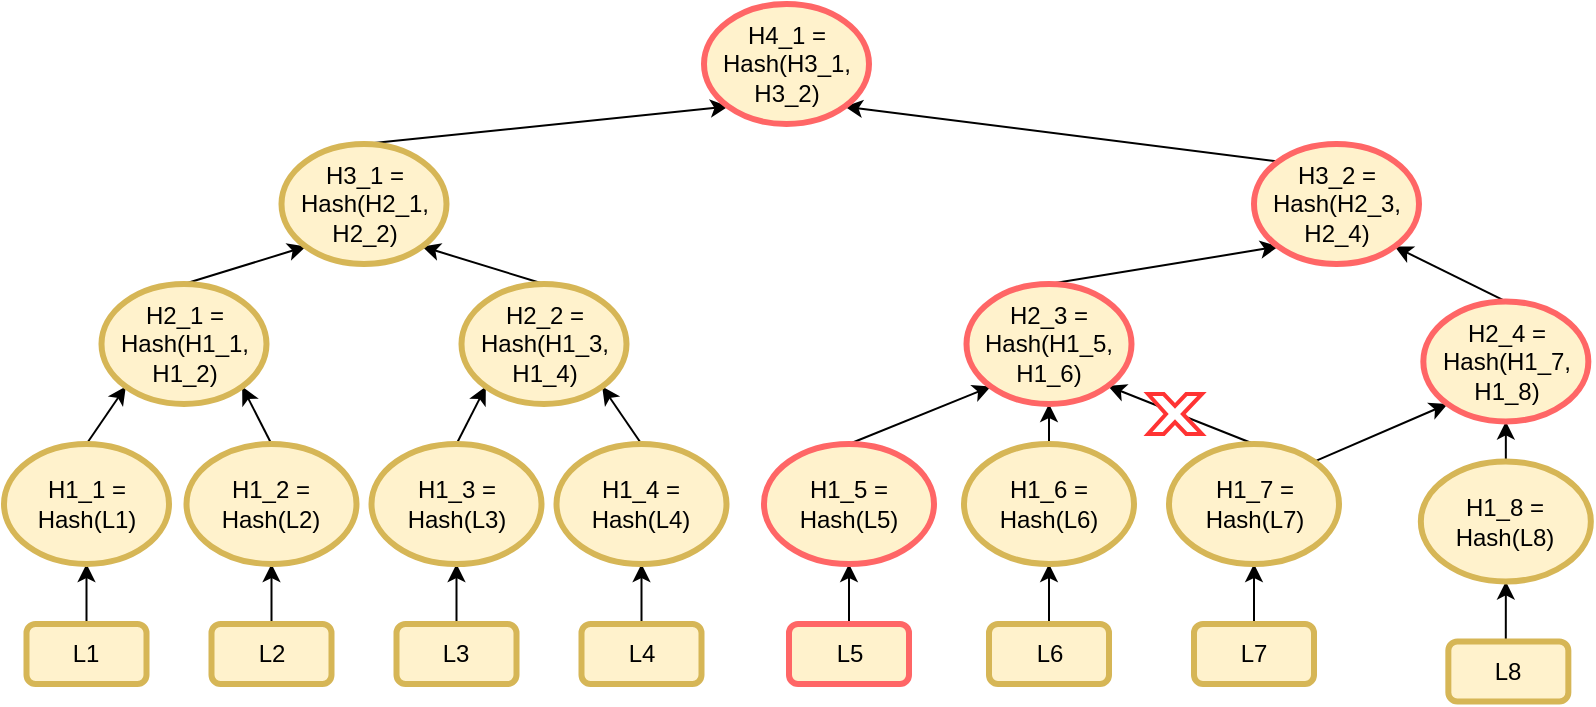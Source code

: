<mxfile version="15.1.4" type="github"><diagram id="k1nF03zysGhd_CwNFc21" name="Page-1"><mxGraphModel dx="1773" dy="645" grid="1" gridSize="10" guides="1" tooltips="1" connect="1" arrows="1" fold="1" page="1" pageScale="1" pageWidth="827" pageHeight="1169" math="0" shadow="0"><root><mxCell id="0"/><mxCell id="1" parent="0"/><mxCell id="WyS34W7af3J4gwOdOwOQ-30" style="edgeStyle=orthogonalEdgeStyle;rounded=0;orthogonalLoop=1;jettySize=auto;html=1;exitX=0.5;exitY=0;exitDx=0;exitDy=0;entryX=0.5;entryY=1;entryDx=0;entryDy=0;" edge="1" parent="1" source="WyS34W7af3J4gwOdOwOQ-3" target="WyS34W7af3J4gwOdOwOQ-20"><mxGeometry relative="1" as="geometry"/></mxCell><mxCell id="WyS34W7af3J4gwOdOwOQ-3" value="L1" style="rounded=1;whiteSpace=wrap;html=1;fillColor=#fff2cc;strokeColor=#d6b656;strokeWidth=3;" vertex="1" parent="1"><mxGeometry x="11.25" y="370" width="60" height="30" as="geometry"/></mxCell><mxCell id="WyS34W7af3J4gwOdOwOQ-31" style="edgeStyle=orthogonalEdgeStyle;rounded=0;orthogonalLoop=1;jettySize=auto;html=1;exitX=0.5;exitY=0;exitDx=0;exitDy=0;entryX=0.5;entryY=1;entryDx=0;entryDy=0;" edge="1" parent="1" source="WyS34W7af3J4gwOdOwOQ-4" target="WyS34W7af3J4gwOdOwOQ-21"><mxGeometry relative="1" as="geometry"/></mxCell><mxCell id="WyS34W7af3J4gwOdOwOQ-4" value="L2" style="rounded=1;whiteSpace=wrap;html=1;fillColor=#fff2cc;strokeColor=#d6b656;strokeWidth=3;" vertex="1" parent="1"><mxGeometry x="103.75" y="370" width="60" height="30" as="geometry"/></mxCell><mxCell id="WyS34W7af3J4gwOdOwOQ-32" style="edgeStyle=orthogonalEdgeStyle;rounded=0;orthogonalLoop=1;jettySize=auto;html=1;exitX=0.5;exitY=0;exitDx=0;exitDy=0;entryX=0.5;entryY=1;entryDx=0;entryDy=0;" edge="1" parent="1" source="WyS34W7af3J4gwOdOwOQ-5" target="WyS34W7af3J4gwOdOwOQ-22"><mxGeometry relative="1" as="geometry"/></mxCell><mxCell id="WyS34W7af3J4gwOdOwOQ-5" value="L3" style="rounded=1;whiteSpace=wrap;html=1;fillColor=#fff2cc;strokeColor=#d6b656;strokeWidth=3;" vertex="1" parent="1"><mxGeometry x="196.25" y="370" width="60" height="30" as="geometry"/></mxCell><mxCell id="WyS34W7af3J4gwOdOwOQ-33" style="edgeStyle=orthogonalEdgeStyle;rounded=0;orthogonalLoop=1;jettySize=auto;html=1;exitX=0.5;exitY=0;exitDx=0;exitDy=0;entryX=0.5;entryY=1;entryDx=0;entryDy=0;" edge="1" parent="1" source="WyS34W7af3J4gwOdOwOQ-6" target="WyS34W7af3J4gwOdOwOQ-23"><mxGeometry relative="1" as="geometry"/></mxCell><mxCell id="WyS34W7af3J4gwOdOwOQ-6" value="L4" style="rounded=1;whiteSpace=wrap;html=1;fillColor=#fff2cc;strokeColor=#d6b656;strokeWidth=3;" vertex="1" parent="1"><mxGeometry x="288.75" y="370" width="60" height="30" as="geometry"/></mxCell><mxCell id="WyS34W7af3J4gwOdOwOQ-34" style="edgeStyle=orthogonalEdgeStyle;rounded=0;orthogonalLoop=1;jettySize=auto;html=1;exitX=0.5;exitY=0;exitDx=0;exitDy=0;entryX=0.5;entryY=1;entryDx=0;entryDy=0;" edge="1" parent="1" source="WyS34W7af3J4gwOdOwOQ-7" target="WyS34W7af3J4gwOdOwOQ-24"><mxGeometry relative="1" as="geometry"/></mxCell><mxCell id="WyS34W7af3J4gwOdOwOQ-7" value="L5" style="rounded=1;whiteSpace=wrap;html=1;fillColor=#fff2cc;strokeWidth=3;strokeColor=#FF6666;" vertex="1" parent="1"><mxGeometry x="392.5" y="370" width="60" height="30" as="geometry"/></mxCell><mxCell id="WyS34W7af3J4gwOdOwOQ-35" style="edgeStyle=orthogonalEdgeStyle;rounded=0;orthogonalLoop=1;jettySize=auto;html=1;exitX=0.5;exitY=0;exitDx=0;exitDy=0;entryX=0.5;entryY=1;entryDx=0;entryDy=0;" edge="1" parent="1" source="WyS34W7af3J4gwOdOwOQ-8" target="WyS34W7af3J4gwOdOwOQ-25"><mxGeometry relative="1" as="geometry"/></mxCell><mxCell id="WyS34W7af3J4gwOdOwOQ-8" value="L6" style="rounded=1;whiteSpace=wrap;html=1;fillColor=#fff2cc;strokeColor=#d6b656;strokeWidth=3;" vertex="1" parent="1"><mxGeometry x="492.5" y="370" width="60" height="30" as="geometry"/></mxCell><mxCell id="WyS34W7af3J4gwOdOwOQ-36" style="edgeStyle=orthogonalEdgeStyle;rounded=0;orthogonalLoop=1;jettySize=auto;html=1;exitX=0.5;exitY=0;exitDx=0;exitDy=0;entryX=0.5;entryY=1;entryDx=0;entryDy=0;" edge="1" parent="1" source="WyS34W7af3J4gwOdOwOQ-9" target="WyS34W7af3J4gwOdOwOQ-26"><mxGeometry relative="1" as="geometry"/></mxCell><mxCell id="WyS34W7af3J4gwOdOwOQ-9" value="L7" style="rounded=1;whiteSpace=wrap;html=1;fillColor=#fff2cc;strokeColor=#d6b656;strokeWidth=3;" vertex="1" parent="1"><mxGeometry x="595" y="370" width="60" height="30" as="geometry"/></mxCell><mxCell id="WyS34W7af3J4gwOdOwOQ-37" style="edgeStyle=orthogonalEdgeStyle;rounded=0;orthogonalLoop=1;jettySize=auto;html=1;exitX=0.5;exitY=0;exitDx=0;exitDy=0;entryX=0.5;entryY=1;entryDx=0;entryDy=0;" edge="1" parent="1" source="WyS34W7af3J4gwOdOwOQ-10" target="WyS34W7af3J4gwOdOwOQ-27"><mxGeometry relative="1" as="geometry"/></mxCell><mxCell id="WyS34W7af3J4gwOdOwOQ-10" value="L8" style="rounded=1;whiteSpace=wrap;html=1;fillColor=#fff2cc;strokeColor=#d6b656;strokeWidth=3;" vertex="1" parent="1"><mxGeometry x="722.17" y="378.72" width="60" height="30" as="geometry"/></mxCell><mxCell id="WyS34W7af3J4gwOdOwOQ-42" style="rounded=0;orthogonalLoop=1;jettySize=auto;html=1;exitX=0.5;exitY=0;exitDx=0;exitDy=0;entryX=0;entryY=1;entryDx=0;entryDy=0;" edge="1" parent="1" source="WyS34W7af3J4gwOdOwOQ-20" target="WyS34W7af3J4gwOdOwOQ-38"><mxGeometry relative="1" as="geometry"/></mxCell><mxCell id="WyS34W7af3J4gwOdOwOQ-20" value="&lt;font style=&quot;font-size: 12px&quot;&gt;H1_1 =&lt;br&gt;Hash(L1)&lt;/font&gt;" style="ellipse;whiteSpace=wrap;html=1;strokeColor=#d6b656;strokeWidth=3;fillColor=#fff2cc;" vertex="1" parent="1"><mxGeometry y="280" width="82.5" height="60" as="geometry"/></mxCell><mxCell id="WyS34W7af3J4gwOdOwOQ-43" style="edgeStyle=none;rounded=0;orthogonalLoop=1;jettySize=auto;html=1;exitX=0.5;exitY=0;exitDx=0;exitDy=0;entryX=1;entryY=1;entryDx=0;entryDy=0;" edge="1" parent="1" source="WyS34W7af3J4gwOdOwOQ-21" target="WyS34W7af3J4gwOdOwOQ-38"><mxGeometry relative="1" as="geometry"/></mxCell><mxCell id="WyS34W7af3J4gwOdOwOQ-21" value="&lt;font style=&quot;font-size: 12px&quot;&gt;H1_2 =&lt;br&gt;Hash(L2)&lt;/font&gt;" style="ellipse;whiteSpace=wrap;html=1;strokeColor=#d6b656;strokeWidth=3;fillColor=#fff2cc;" vertex="1" parent="1"><mxGeometry x="91.25" y="280" width="85" height="60" as="geometry"/></mxCell><mxCell id="WyS34W7af3J4gwOdOwOQ-44" style="edgeStyle=none;rounded=0;orthogonalLoop=1;jettySize=auto;html=1;exitX=0.5;exitY=0;exitDx=0;exitDy=0;entryX=0;entryY=1;entryDx=0;entryDy=0;" edge="1" parent="1" source="WyS34W7af3J4gwOdOwOQ-22" target="WyS34W7af3J4gwOdOwOQ-39"><mxGeometry relative="1" as="geometry"/></mxCell><mxCell id="WyS34W7af3J4gwOdOwOQ-22" value="&lt;font style=&quot;font-size: 12px&quot;&gt;H1_3 =&lt;br&gt;Hash(L3)&lt;/font&gt;" style="ellipse;whiteSpace=wrap;html=1;strokeColor=#d6b656;strokeWidth=3;fillColor=#fff2cc;" vertex="1" parent="1"><mxGeometry x="183.75" y="280" width="85" height="60" as="geometry"/></mxCell><mxCell id="WyS34W7af3J4gwOdOwOQ-45" style="edgeStyle=none;rounded=0;orthogonalLoop=1;jettySize=auto;html=1;exitX=0.5;exitY=0;exitDx=0;exitDy=0;entryX=1;entryY=1;entryDx=0;entryDy=0;" edge="1" parent="1" source="WyS34W7af3J4gwOdOwOQ-23" target="WyS34W7af3J4gwOdOwOQ-39"><mxGeometry relative="1" as="geometry"/></mxCell><mxCell id="WyS34W7af3J4gwOdOwOQ-23" value="&lt;font style=&quot;font-size: 12px&quot;&gt;H1_4 =&lt;br&gt;Hash(L4)&lt;/font&gt;" style="ellipse;whiteSpace=wrap;html=1;strokeColor=#d6b656;strokeWidth=3;fillColor=#fff2cc;" vertex="1" parent="1"><mxGeometry x="276.25" y="280" width="85" height="60" as="geometry"/></mxCell><mxCell id="WyS34W7af3J4gwOdOwOQ-61" style="edgeStyle=none;rounded=0;orthogonalLoop=1;jettySize=auto;html=1;exitX=0.5;exitY=0;exitDx=0;exitDy=0;entryX=0;entryY=1;entryDx=0;entryDy=0;" edge="1" parent="1" source="WyS34W7af3J4gwOdOwOQ-24" target="WyS34W7af3J4gwOdOwOQ-40"><mxGeometry relative="1" as="geometry"/></mxCell><mxCell id="WyS34W7af3J4gwOdOwOQ-24" value="&lt;font style=&quot;font-size: 12px&quot;&gt;H1_5 =&lt;br&gt;Hash(L5)&lt;/font&gt;" style="ellipse;whiteSpace=wrap;html=1;strokeWidth=3;fillColor=#fff2cc;strokeColor=#FF6666;" vertex="1" parent="1"><mxGeometry x="380" y="280" width="85" height="60" as="geometry"/></mxCell><mxCell id="WyS34W7af3J4gwOdOwOQ-47" style="edgeStyle=none;rounded=0;orthogonalLoop=1;jettySize=auto;html=1;exitX=0.5;exitY=0;exitDx=0;exitDy=0;entryX=0.5;entryY=1;entryDx=0;entryDy=0;" edge="1" parent="1" source="WyS34W7af3J4gwOdOwOQ-25" target="WyS34W7af3J4gwOdOwOQ-40"><mxGeometry relative="1" as="geometry"/></mxCell><mxCell id="WyS34W7af3J4gwOdOwOQ-25" value="&lt;font style=&quot;font-size: 12px&quot;&gt;H1_6 =&lt;br&gt;Hash(L6)&lt;/font&gt;" style="ellipse;whiteSpace=wrap;html=1;strokeColor=#d6b656;strokeWidth=3;fillColor=#fff2cc;" vertex="1" parent="1"><mxGeometry x="480" y="280" width="85" height="60" as="geometry"/></mxCell><mxCell id="WyS34W7af3J4gwOdOwOQ-48" style="edgeStyle=none;rounded=0;orthogonalLoop=1;jettySize=auto;html=1;exitX=0.5;exitY=0;exitDx=0;exitDy=0;" edge="1" parent="1" source="WyS34W7af3J4gwOdOwOQ-26"><mxGeometry relative="1" as="geometry"><mxPoint x="552" y="251" as="targetPoint"/></mxGeometry></mxCell><mxCell id="WyS34W7af3J4gwOdOwOQ-62" style="edgeStyle=none;rounded=0;orthogonalLoop=1;jettySize=auto;html=1;exitX=1;exitY=0;exitDx=0;exitDy=0;entryX=0;entryY=1;entryDx=0;entryDy=0;" edge="1" parent="1" source="WyS34W7af3J4gwOdOwOQ-26" target="WyS34W7af3J4gwOdOwOQ-41"><mxGeometry relative="1" as="geometry"/></mxCell><mxCell id="WyS34W7af3J4gwOdOwOQ-26" value="&lt;font style=&quot;font-size: 12px&quot;&gt;H1_7 =&lt;br&gt;Hash(L7)&lt;/font&gt;" style="ellipse;whiteSpace=wrap;html=1;strokeColor=#d6b656;strokeWidth=3;fillColor=#fff2cc;" vertex="1" parent="1"><mxGeometry x="582.5" y="280" width="85" height="60" as="geometry"/></mxCell><mxCell id="WyS34W7af3J4gwOdOwOQ-49" style="edgeStyle=none;rounded=0;orthogonalLoop=1;jettySize=auto;html=1;exitX=0.5;exitY=0;exitDx=0;exitDy=0;entryX=0.5;entryY=1;entryDx=0;entryDy=0;" edge="1" parent="1" source="WyS34W7af3J4gwOdOwOQ-27" target="WyS34W7af3J4gwOdOwOQ-41"><mxGeometry relative="1" as="geometry"/></mxCell><mxCell id="WyS34W7af3J4gwOdOwOQ-27" value="&lt;font style=&quot;font-size: 12px&quot;&gt;H1_8 =&lt;br&gt;Hash(L8)&lt;/font&gt;" style="ellipse;whiteSpace=wrap;html=1;strokeColor=#d6b656;strokeWidth=3;fillColor=#fff2cc;" vertex="1" parent="1"><mxGeometry x="708.42" y="288.72" width="85" height="60" as="geometry"/></mxCell><mxCell id="WyS34W7af3J4gwOdOwOQ-52" style="edgeStyle=none;rounded=0;orthogonalLoop=1;jettySize=auto;html=1;exitX=0.5;exitY=0;exitDx=0;exitDy=0;entryX=0;entryY=1;entryDx=0;entryDy=0;" edge="1" parent="1" source="WyS34W7af3J4gwOdOwOQ-38" target="WyS34W7af3J4gwOdOwOQ-50"><mxGeometry relative="1" as="geometry"/></mxCell><mxCell id="WyS34W7af3J4gwOdOwOQ-38" value="&lt;font style=&quot;font-size: 12px&quot;&gt;H2_1 =&lt;br&gt;Hash(H1_1, H1_2)&lt;/font&gt;" style="ellipse;whiteSpace=wrap;html=1;strokeColor=#d6b656;strokeWidth=3;fillColor=#fff2cc;" vertex="1" parent="1"><mxGeometry x="48.75" y="200" width="82.5" height="60" as="geometry"/></mxCell><mxCell id="WyS34W7af3J4gwOdOwOQ-53" style="edgeStyle=none;rounded=0;orthogonalLoop=1;jettySize=auto;html=1;exitX=0.5;exitY=0;exitDx=0;exitDy=0;entryX=1;entryY=1;entryDx=0;entryDy=0;" edge="1" parent="1" source="WyS34W7af3J4gwOdOwOQ-39" target="WyS34W7af3J4gwOdOwOQ-50"><mxGeometry relative="1" as="geometry"/></mxCell><mxCell id="WyS34W7af3J4gwOdOwOQ-39" value="&lt;font style=&quot;font-size: 12px&quot;&gt;H2_2 =&lt;br&gt;Hash(H1_3, H1_4)&lt;/font&gt;" style="ellipse;whiteSpace=wrap;html=1;strokeColor=#d6b656;strokeWidth=3;fillColor=#fff2cc;" vertex="1" parent="1"><mxGeometry x="228.75" y="200" width="82.5" height="60" as="geometry"/></mxCell><mxCell id="WyS34W7af3J4gwOdOwOQ-54" style="edgeStyle=none;rounded=0;orthogonalLoop=1;jettySize=auto;html=1;exitX=0.5;exitY=0;exitDx=0;exitDy=0;entryX=0;entryY=1;entryDx=0;entryDy=0;" edge="1" parent="1" source="WyS34W7af3J4gwOdOwOQ-40" target="WyS34W7af3J4gwOdOwOQ-51"><mxGeometry relative="1" as="geometry"/></mxCell><mxCell id="WyS34W7af3J4gwOdOwOQ-40" value="&lt;font style=&quot;font-size: 12px&quot;&gt;H2_3 =&lt;br&gt;Hash(H1_5, H1_6)&lt;/font&gt;" style="ellipse;whiteSpace=wrap;html=1;strokeWidth=3;fillColor=#fff2cc;strokeColor=#FF6666;" vertex="1" parent="1"><mxGeometry x="481.25" y="200" width="82.5" height="60" as="geometry"/></mxCell><mxCell id="WyS34W7af3J4gwOdOwOQ-55" style="edgeStyle=none;rounded=0;orthogonalLoop=1;jettySize=auto;html=1;exitX=0.5;exitY=0;exitDx=0;exitDy=0;entryX=1;entryY=1;entryDx=0;entryDy=0;" edge="1" parent="1" source="WyS34W7af3J4gwOdOwOQ-41" target="WyS34W7af3J4gwOdOwOQ-51"><mxGeometry relative="1" as="geometry"><mxPoint x="680" y="190" as="targetPoint"/></mxGeometry></mxCell><mxCell id="WyS34W7af3J4gwOdOwOQ-41" value="&lt;font style=&quot;font-size: 12px&quot;&gt;H2_4 =&lt;br&gt;Hash(H1_7, H1_8)&lt;/font&gt;" style="ellipse;whiteSpace=wrap;html=1;strokeWidth=3;fillColor=#fff2cc;strokeColor=#FF6666;" vertex="1" parent="1"><mxGeometry x="709.67" y="208.72" width="82.5" height="60" as="geometry"/></mxCell><mxCell id="WyS34W7af3J4gwOdOwOQ-57" style="edgeStyle=none;rounded=0;orthogonalLoop=1;jettySize=auto;html=1;exitX=0.5;exitY=0;exitDx=0;exitDy=0;entryX=0;entryY=1;entryDx=0;entryDy=0;" edge="1" parent="1" source="WyS34W7af3J4gwOdOwOQ-50" target="WyS34W7af3J4gwOdOwOQ-56"><mxGeometry relative="1" as="geometry"/></mxCell><mxCell id="WyS34W7af3J4gwOdOwOQ-50" value="&lt;font style=&quot;font-size: 12px&quot;&gt;H3_1 =&lt;br&gt;Hash(H2_1, H2_2)&lt;/font&gt;" style="ellipse;whiteSpace=wrap;html=1;strokeColor=#d6b656;strokeWidth=3;fillColor=#fff2cc;" vertex="1" parent="1"><mxGeometry x="138.75" y="130" width="82.5" height="60" as="geometry"/></mxCell><mxCell id="WyS34W7af3J4gwOdOwOQ-58" style="edgeStyle=none;rounded=0;orthogonalLoop=1;jettySize=auto;html=1;exitX=0;exitY=0;exitDx=0;exitDy=0;entryX=1;entryY=1;entryDx=0;entryDy=0;" edge="1" parent="1" source="WyS34W7af3J4gwOdOwOQ-51" target="WyS34W7af3J4gwOdOwOQ-56"><mxGeometry relative="1" as="geometry"/></mxCell><mxCell id="WyS34W7af3J4gwOdOwOQ-51" value="&lt;font style=&quot;font-size: 12px&quot;&gt;H3_2 =&lt;br&gt;Hash(H2_3, H2_4)&lt;/font&gt;" style="ellipse;whiteSpace=wrap;html=1;strokeWidth=3;fillColor=#fff2cc;strokeColor=#FF6666;" vertex="1" parent="1"><mxGeometry x="625" y="130" width="82.5" height="60" as="geometry"/></mxCell><mxCell id="WyS34W7af3J4gwOdOwOQ-56" value="&lt;font style=&quot;font-size: 12px&quot;&gt;H4_1 =&lt;br&gt;Hash(H3_1, H3_2)&lt;/font&gt;" style="ellipse;whiteSpace=wrap;html=1;strokeWidth=3;fillColor=#fff2cc;strokeColor=#FF6666;" vertex="1" parent="1"><mxGeometry x="350" y="60" width="82.5" height="60" as="geometry"/></mxCell><mxCell id="WyS34W7af3J4gwOdOwOQ-67" value="" style="verticalLabelPosition=bottom;verticalAlign=top;html=1;shape=mxgraph.basic.x;strokeColor=#FF3333;strokeWidth=2;" vertex="1" parent="1"><mxGeometry x="572" y="255" width="27" height="20" as="geometry"/></mxCell></root></mxGraphModel></diagram></mxfile>
